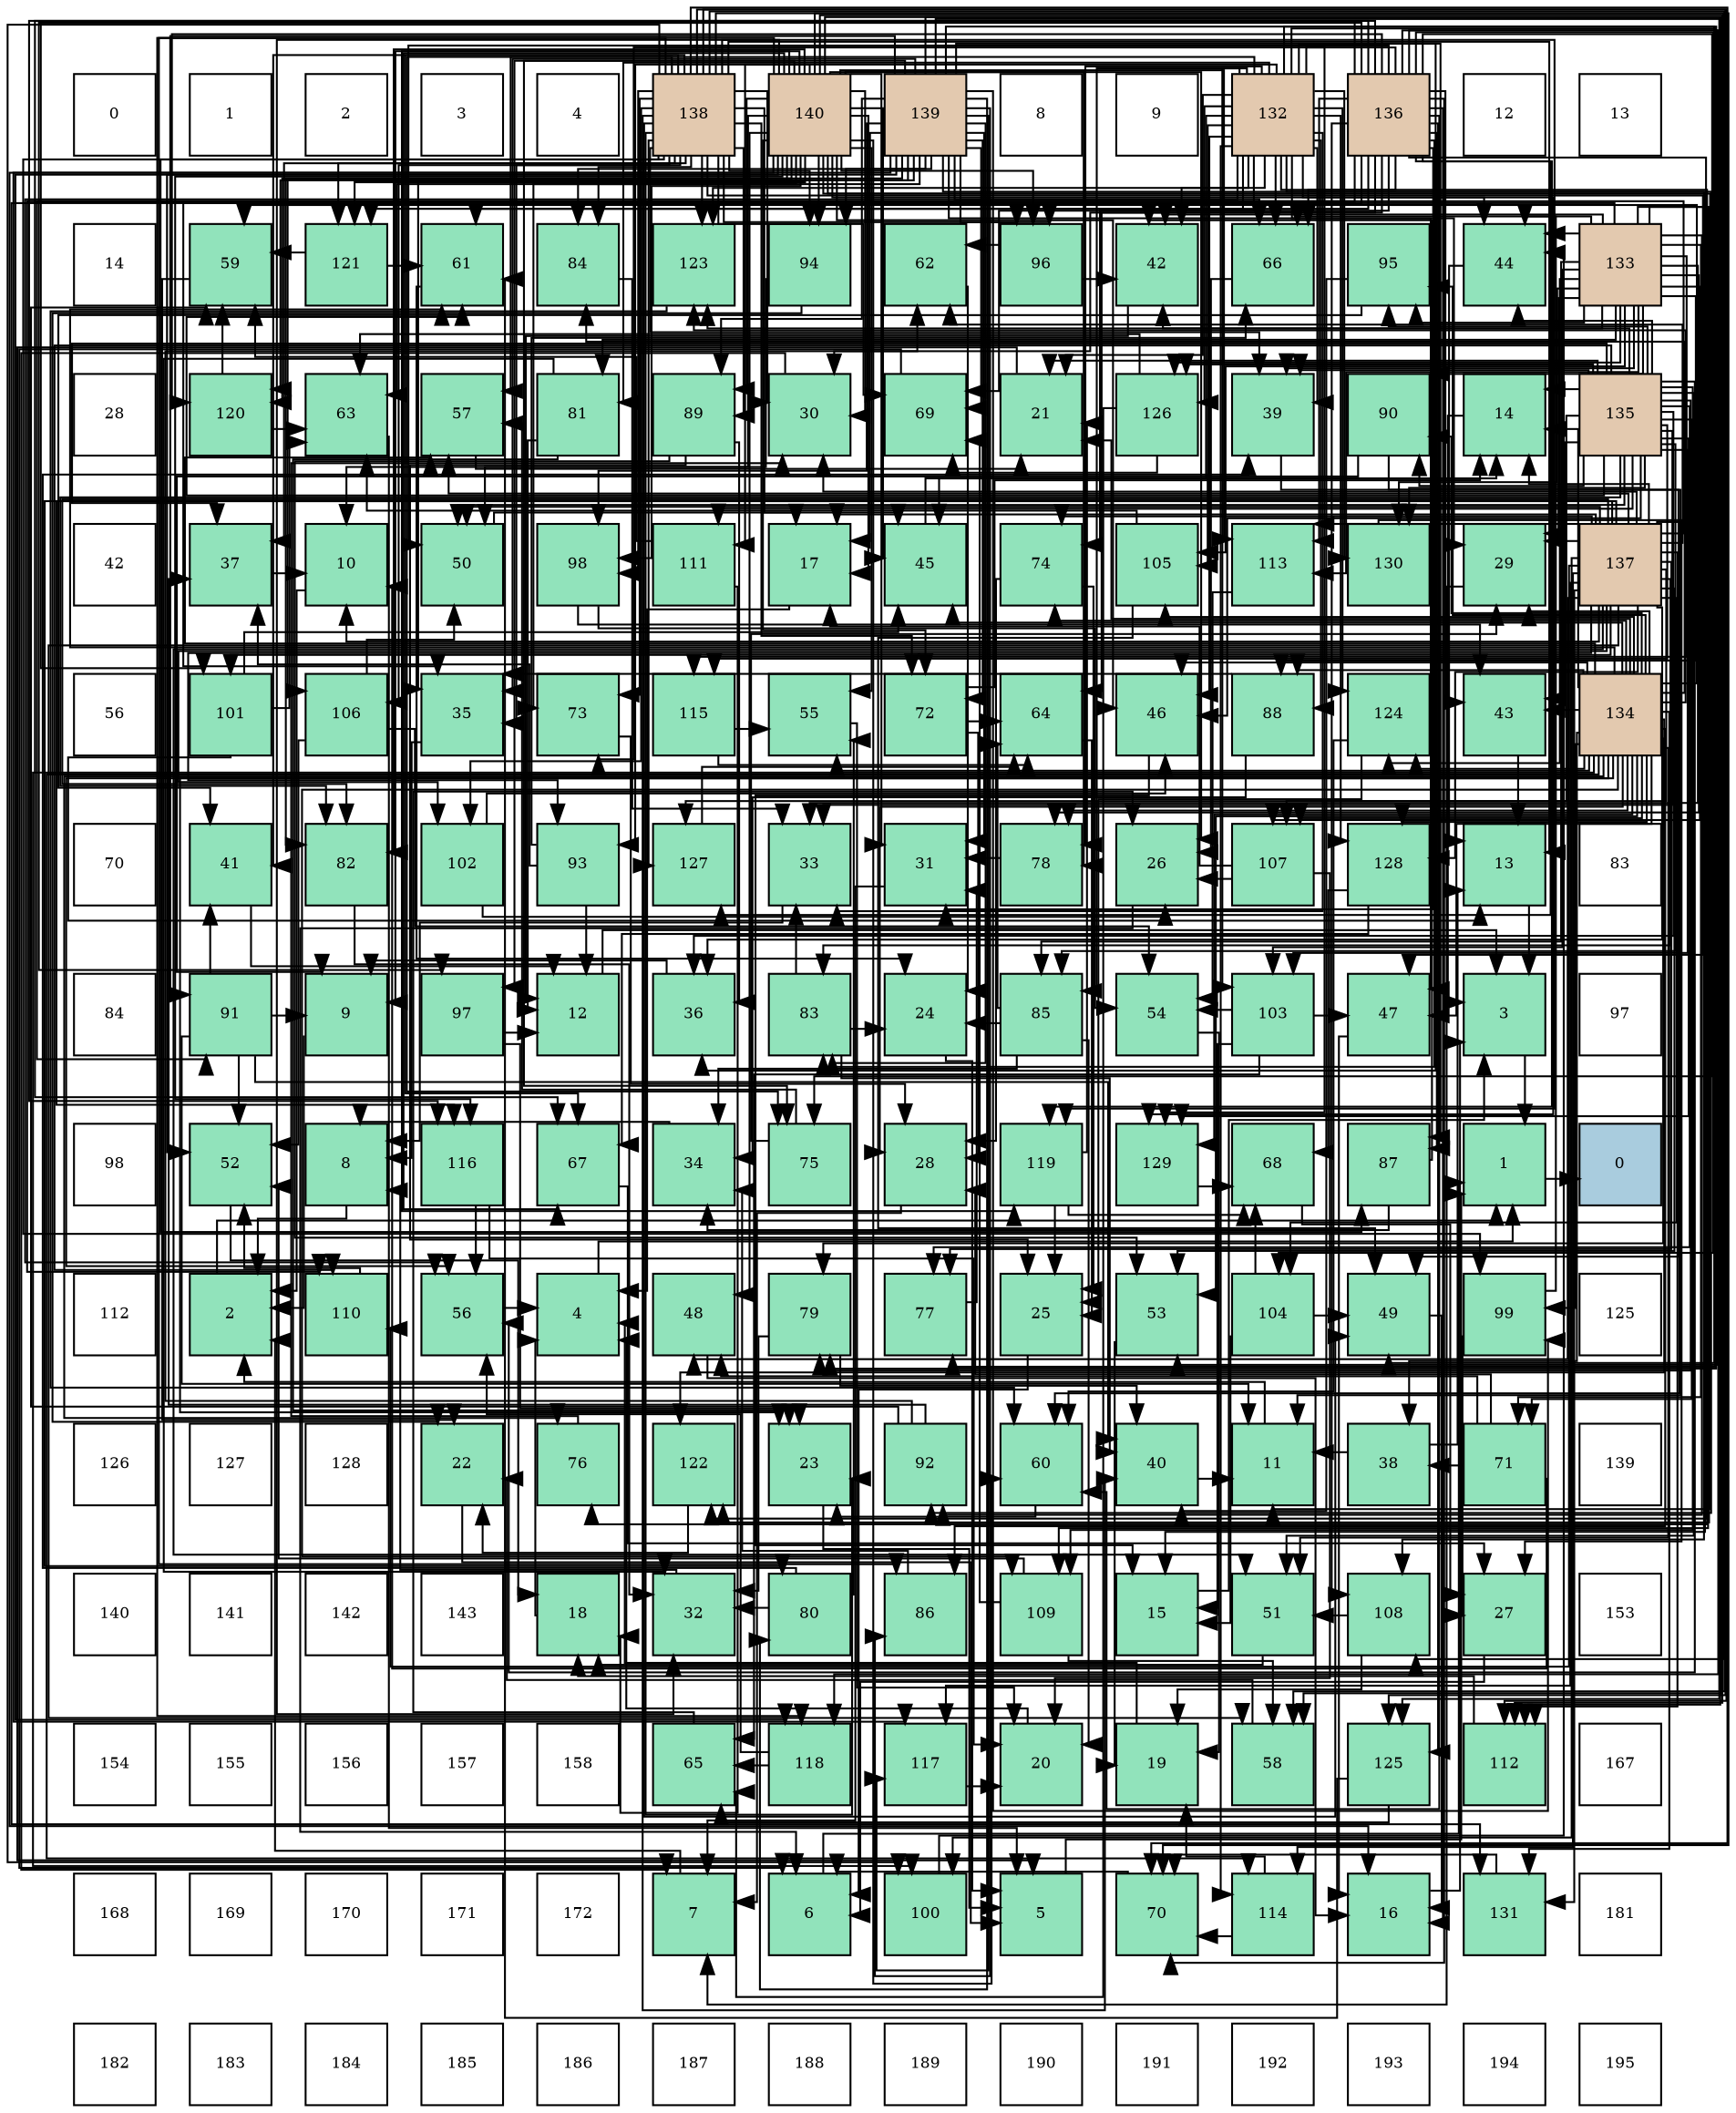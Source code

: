 digraph layout{
 rankdir=TB;
 splines=ortho;
 node [style=filled shape=square fixedsize=true width=0.6];
0[label="0", fontsize=8, fillcolor="#ffffff"];
1[label="1", fontsize=8, fillcolor="#ffffff"];
2[label="2", fontsize=8, fillcolor="#ffffff"];
3[label="3", fontsize=8, fillcolor="#ffffff"];
4[label="4", fontsize=8, fillcolor="#ffffff"];
5[label="138", fontsize=8, fillcolor="#e3c9af"];
6[label="140", fontsize=8, fillcolor="#e3c9af"];
7[label="139", fontsize=8, fillcolor="#e3c9af"];
8[label="8", fontsize=8, fillcolor="#ffffff"];
9[label="9", fontsize=8, fillcolor="#ffffff"];
10[label="132", fontsize=8, fillcolor="#e3c9af"];
11[label="136", fontsize=8, fillcolor="#e3c9af"];
12[label="12", fontsize=8, fillcolor="#ffffff"];
13[label="13", fontsize=8, fillcolor="#ffffff"];
14[label="14", fontsize=8, fillcolor="#ffffff"];
15[label="59", fontsize=8, fillcolor="#91e3bb"];
16[label="121", fontsize=8, fillcolor="#91e3bb"];
17[label="61", fontsize=8, fillcolor="#91e3bb"];
18[label="84", fontsize=8, fillcolor="#91e3bb"];
19[label="123", fontsize=8, fillcolor="#91e3bb"];
20[label="94", fontsize=8, fillcolor="#91e3bb"];
21[label="62", fontsize=8, fillcolor="#91e3bb"];
22[label="96", fontsize=8, fillcolor="#91e3bb"];
23[label="42", fontsize=8, fillcolor="#91e3bb"];
24[label="66", fontsize=8, fillcolor="#91e3bb"];
25[label="95", fontsize=8, fillcolor="#91e3bb"];
26[label="44", fontsize=8, fillcolor="#91e3bb"];
27[label="133", fontsize=8, fillcolor="#e3c9af"];
28[label="28", fontsize=8, fillcolor="#ffffff"];
29[label="120", fontsize=8, fillcolor="#91e3bb"];
30[label="63", fontsize=8, fillcolor="#91e3bb"];
31[label="57", fontsize=8, fillcolor="#91e3bb"];
32[label="81", fontsize=8, fillcolor="#91e3bb"];
33[label="89", fontsize=8, fillcolor="#91e3bb"];
34[label="30", fontsize=8, fillcolor="#91e3bb"];
35[label="69", fontsize=8, fillcolor="#91e3bb"];
36[label="21", fontsize=8, fillcolor="#91e3bb"];
37[label="126", fontsize=8, fillcolor="#91e3bb"];
38[label="39", fontsize=8, fillcolor="#91e3bb"];
39[label="90", fontsize=8, fillcolor="#91e3bb"];
40[label="14", fontsize=8, fillcolor="#91e3bb"];
41[label="135", fontsize=8, fillcolor="#e3c9af"];
42[label="42", fontsize=8, fillcolor="#ffffff"];
43[label="37", fontsize=8, fillcolor="#91e3bb"];
44[label="10", fontsize=8, fillcolor="#91e3bb"];
45[label="50", fontsize=8, fillcolor="#91e3bb"];
46[label="98", fontsize=8, fillcolor="#91e3bb"];
47[label="111", fontsize=8, fillcolor="#91e3bb"];
48[label="17", fontsize=8, fillcolor="#91e3bb"];
49[label="45", fontsize=8, fillcolor="#91e3bb"];
50[label="74", fontsize=8, fillcolor="#91e3bb"];
51[label="105", fontsize=8, fillcolor="#91e3bb"];
52[label="113", fontsize=8, fillcolor="#91e3bb"];
53[label="130", fontsize=8, fillcolor="#91e3bb"];
54[label="29", fontsize=8, fillcolor="#91e3bb"];
55[label="137", fontsize=8, fillcolor="#e3c9af"];
56[label="56", fontsize=8, fillcolor="#ffffff"];
57[label="101", fontsize=8, fillcolor="#91e3bb"];
58[label="106", fontsize=8, fillcolor="#91e3bb"];
59[label="35", fontsize=8, fillcolor="#91e3bb"];
60[label="73", fontsize=8, fillcolor="#91e3bb"];
61[label="115", fontsize=8, fillcolor="#91e3bb"];
62[label="55", fontsize=8, fillcolor="#91e3bb"];
63[label="72", fontsize=8, fillcolor="#91e3bb"];
64[label="64", fontsize=8, fillcolor="#91e3bb"];
65[label="46", fontsize=8, fillcolor="#91e3bb"];
66[label="88", fontsize=8, fillcolor="#91e3bb"];
67[label="124", fontsize=8, fillcolor="#91e3bb"];
68[label="43", fontsize=8, fillcolor="#91e3bb"];
69[label="134", fontsize=8, fillcolor="#e3c9af"];
70[label="70", fontsize=8, fillcolor="#ffffff"];
71[label="41", fontsize=8, fillcolor="#91e3bb"];
72[label="82", fontsize=8, fillcolor="#91e3bb"];
73[label="102", fontsize=8, fillcolor="#91e3bb"];
74[label="93", fontsize=8, fillcolor="#91e3bb"];
75[label="127", fontsize=8, fillcolor="#91e3bb"];
76[label="33", fontsize=8, fillcolor="#91e3bb"];
77[label="31", fontsize=8, fillcolor="#91e3bb"];
78[label="78", fontsize=8, fillcolor="#91e3bb"];
79[label="26", fontsize=8, fillcolor="#91e3bb"];
80[label="107", fontsize=8, fillcolor="#91e3bb"];
81[label="128", fontsize=8, fillcolor="#91e3bb"];
82[label="13", fontsize=8, fillcolor="#91e3bb"];
83[label="83", fontsize=8, fillcolor="#ffffff"];
84[label="84", fontsize=8, fillcolor="#ffffff"];
85[label="91", fontsize=8, fillcolor="#91e3bb"];
86[label="9", fontsize=8, fillcolor="#91e3bb"];
87[label="97", fontsize=8, fillcolor="#91e3bb"];
88[label="12", fontsize=8, fillcolor="#91e3bb"];
89[label="36", fontsize=8, fillcolor="#91e3bb"];
90[label="83", fontsize=8, fillcolor="#91e3bb"];
91[label="24", fontsize=8, fillcolor="#91e3bb"];
92[label="85", fontsize=8, fillcolor="#91e3bb"];
93[label="54", fontsize=8, fillcolor="#91e3bb"];
94[label="103", fontsize=8, fillcolor="#91e3bb"];
95[label="47", fontsize=8, fillcolor="#91e3bb"];
96[label="3", fontsize=8, fillcolor="#91e3bb"];
97[label="97", fontsize=8, fillcolor="#ffffff"];
98[label="98", fontsize=8, fillcolor="#ffffff"];
99[label="52", fontsize=8, fillcolor="#91e3bb"];
100[label="8", fontsize=8, fillcolor="#91e3bb"];
101[label="116", fontsize=8, fillcolor="#91e3bb"];
102[label="67", fontsize=8, fillcolor="#91e3bb"];
103[label="34", fontsize=8, fillcolor="#91e3bb"];
104[label="75", fontsize=8, fillcolor="#91e3bb"];
105[label="28", fontsize=8, fillcolor="#91e3bb"];
106[label="119", fontsize=8, fillcolor="#91e3bb"];
107[label="129", fontsize=8, fillcolor="#91e3bb"];
108[label="68", fontsize=8, fillcolor="#91e3bb"];
109[label="87", fontsize=8, fillcolor="#91e3bb"];
110[label="1", fontsize=8, fillcolor="#91e3bb"];
111[label="0", fontsize=8, fillcolor="#a9ccde"];
112[label="112", fontsize=8, fillcolor="#ffffff"];
113[label="2", fontsize=8, fillcolor="#91e3bb"];
114[label="110", fontsize=8, fillcolor="#91e3bb"];
115[label="56", fontsize=8, fillcolor="#91e3bb"];
116[label="4", fontsize=8, fillcolor="#91e3bb"];
117[label="48", fontsize=8, fillcolor="#91e3bb"];
118[label="79", fontsize=8, fillcolor="#91e3bb"];
119[label="77", fontsize=8, fillcolor="#91e3bb"];
120[label="25", fontsize=8, fillcolor="#91e3bb"];
121[label="53", fontsize=8, fillcolor="#91e3bb"];
122[label="104", fontsize=8, fillcolor="#91e3bb"];
123[label="49", fontsize=8, fillcolor="#91e3bb"];
124[label="99", fontsize=8, fillcolor="#91e3bb"];
125[label="125", fontsize=8, fillcolor="#ffffff"];
126[label="126", fontsize=8, fillcolor="#ffffff"];
127[label="127", fontsize=8, fillcolor="#ffffff"];
128[label="128", fontsize=8, fillcolor="#ffffff"];
129[label="22", fontsize=8, fillcolor="#91e3bb"];
130[label="76", fontsize=8, fillcolor="#91e3bb"];
131[label="122", fontsize=8, fillcolor="#91e3bb"];
132[label="23", fontsize=8, fillcolor="#91e3bb"];
133[label="92", fontsize=8, fillcolor="#91e3bb"];
134[label="60", fontsize=8, fillcolor="#91e3bb"];
135[label="40", fontsize=8, fillcolor="#91e3bb"];
136[label="11", fontsize=8, fillcolor="#91e3bb"];
137[label="38", fontsize=8, fillcolor="#91e3bb"];
138[label="71", fontsize=8, fillcolor="#91e3bb"];
139[label="139", fontsize=8, fillcolor="#ffffff"];
140[label="140", fontsize=8, fillcolor="#ffffff"];
141[label="141", fontsize=8, fillcolor="#ffffff"];
142[label="142", fontsize=8, fillcolor="#ffffff"];
143[label="143", fontsize=8, fillcolor="#ffffff"];
144[label="18", fontsize=8, fillcolor="#91e3bb"];
145[label="32", fontsize=8, fillcolor="#91e3bb"];
146[label="80", fontsize=8, fillcolor="#91e3bb"];
147[label="86", fontsize=8, fillcolor="#91e3bb"];
148[label="109", fontsize=8, fillcolor="#91e3bb"];
149[label="15", fontsize=8, fillcolor="#91e3bb"];
150[label="51", fontsize=8, fillcolor="#91e3bb"];
151[label="108", fontsize=8, fillcolor="#91e3bb"];
152[label="27", fontsize=8, fillcolor="#91e3bb"];
153[label="153", fontsize=8, fillcolor="#ffffff"];
154[label="154", fontsize=8, fillcolor="#ffffff"];
155[label="155", fontsize=8, fillcolor="#ffffff"];
156[label="156", fontsize=8, fillcolor="#ffffff"];
157[label="157", fontsize=8, fillcolor="#ffffff"];
158[label="158", fontsize=8, fillcolor="#ffffff"];
159[label="65", fontsize=8, fillcolor="#91e3bb"];
160[label="118", fontsize=8, fillcolor="#91e3bb"];
161[label="117", fontsize=8, fillcolor="#91e3bb"];
162[label="20", fontsize=8, fillcolor="#91e3bb"];
163[label="19", fontsize=8, fillcolor="#91e3bb"];
164[label="58", fontsize=8, fillcolor="#91e3bb"];
165[label="125", fontsize=8, fillcolor="#91e3bb"];
166[label="112", fontsize=8, fillcolor="#91e3bb"];
167[label="167", fontsize=8, fillcolor="#ffffff"];
168[label="168", fontsize=8, fillcolor="#ffffff"];
169[label="169", fontsize=8, fillcolor="#ffffff"];
170[label="170", fontsize=8, fillcolor="#ffffff"];
171[label="171", fontsize=8, fillcolor="#ffffff"];
172[label="172", fontsize=8, fillcolor="#ffffff"];
173[label="7", fontsize=8, fillcolor="#91e3bb"];
174[label="6", fontsize=8, fillcolor="#91e3bb"];
175[label="100", fontsize=8, fillcolor="#91e3bb"];
176[label="5", fontsize=8, fillcolor="#91e3bb"];
177[label="70", fontsize=8, fillcolor="#91e3bb"];
178[label="114", fontsize=8, fillcolor="#91e3bb"];
179[label="16", fontsize=8, fillcolor="#91e3bb"];
180[label="131", fontsize=8, fillcolor="#91e3bb"];
181[label="181", fontsize=8, fillcolor="#ffffff"];
182[label="182", fontsize=8, fillcolor="#ffffff"];
183[label="183", fontsize=8, fillcolor="#ffffff"];
184[label="184", fontsize=8, fillcolor="#ffffff"];
185[label="185", fontsize=8, fillcolor="#ffffff"];
186[label="186", fontsize=8, fillcolor="#ffffff"];
187[label="187", fontsize=8, fillcolor="#ffffff"];
188[label="188", fontsize=8, fillcolor="#ffffff"];
189[label="189", fontsize=8, fillcolor="#ffffff"];
190[label="190", fontsize=8, fillcolor="#ffffff"];
191[label="191", fontsize=8, fillcolor="#ffffff"];
192[label="192", fontsize=8, fillcolor="#ffffff"];
193[label="193", fontsize=8, fillcolor="#ffffff"];
194[label="194", fontsize=8, fillcolor="#ffffff"];
195[label="195", fontsize=8, fillcolor="#ffffff"];
edge [constraint=false, style=vis];110 -> 111;
113 -> 110;
96 -> 110;
116 -> 110;
176 -> 110;
174 -> 110;
173 -> 113;
100 -> 113;
86 -> 113;
44 -> 113;
136 -> 113;
88 -> 96;
82 -> 96;
40 -> 96;
149 -> 96;
179 -> 96;
48 -> 116;
144 -> 116;
163 -> 116;
162 -> 116;
36 -> 176;
129 -> 176;
132 -> 176;
91 -> 176;
120 -> 174;
79 -> 174;
152 -> 174;
105 -> 173;
54 -> 173;
34 -> 173;
77 -> 173;
145 -> 100;
76 -> 100;
103 -> 100;
59 -> 100;
89 -> 86;
43 -> 44;
137 -> 136;
137 -> 82;
38 -> 136;
135 -> 136;
71 -> 88;
23 -> 88;
68 -> 82;
26 -> 82;
49 -> 40;
65 -> 149;
95 -> 179;
117 -> 179;
123 -> 179;
45 -> 48;
150 -> 144;
99 -> 144;
121 -> 163;
93 -> 163;
62 -> 162;
115 -> 116;
31 -> 36;
164 -> 129;
15 -> 129;
134 -> 132;
17 -> 91;
21 -> 91;
30 -> 176;
64 -> 120;
159 -> 79;
24 -> 79;
102 -> 152;
108 -> 152;
35 -> 174;
177 -> 174;
138 -> 44;
138 -> 105;
138 -> 137;
138 -> 117;
63 -> 40;
63 -> 105;
63 -> 64;
60 -> 105;
50 -> 120;
50 -> 105;
104 -> 54;
104 -> 31;
130 -> 34;
119 -> 77;
78 -> 77;
118 -> 145;
118 -> 135;
146 -> 145;
146 -> 38;
146 -> 62;
32 -> 88;
32 -> 132;
32 -> 145;
72 -> 145;
90 -> 91;
90 -> 76;
90 -> 135;
18 -> 76;
92 -> 162;
92 -> 91;
92 -> 103;
92 -> 64;
147 -> 103;
109 -> 103;
109 -> 23;
66 -> 103;
66 -> 59;
33 -> 120;
33 -> 89;
33 -> 121;
39 -> 86;
39 -> 123;
85 -> 86;
85 -> 136;
85 -> 135;
85 -> 71;
85 -> 99;
133 -> 43;
133 -> 15;
133 -> 21;
74 -> 88;
74 -> 43;
74 -> 24;
20 -> 44;
20 -> 129;
25 -> 135;
25 -> 71;
22 -> 23;
22 -> 21;
87 -> 88;
87 -> 132;
46 -> 68;
46 -> 93;
124 -> 152;
124 -> 26;
175 -> 26;
57 -> 82;
57 -> 49;
57 -> 30;
73 -> 79;
73 -> 65;
94 -> 149;
94 -> 95;
94 -> 93;
94 -> 159;
122 -> 149;
122 -> 123;
122 -> 108;
51 -> 123;
51 -> 30;
58 -> 45;
58 -> 99;
58 -> 93;
80 -> 48;
80 -> 162;
80 -> 79;
151 -> 163;
151 -> 150;
148 -> 99;
148 -> 164;
148 -> 35;
114 -> 99;
47 -> 144;
47 -> 15;
166 -> 144;
52 -> 93;
178 -> 163;
178 -> 177;
61 -> 62;
61 -> 64;
101 -> 162;
101 -> 115;
161 -> 162;
160 -> 115;
160 -> 159;
106 -> 36;
106 -> 120;
106 -> 108;
29 -> 15;
29 -> 30;
16 -> 15;
16 -> 17;
131 -> 129;
19 -> 134;
67 -> 120;
67 -> 134;
165 -> 17;
165 -> 159;
37 -> 30;
37 -> 159;
37 -> 35;
75 -> 64;
81 -> 102;
81 -> 108;
107 -> 108;
53 -> 152;
180 -> 177;
10 -> 36;
10 -> 54;
10 -> 76;
10 -> 89;
10 -> 38;
10 -> 23;
10 -> 26;
10 -> 49;
10 -> 65;
10 -> 115;
10 -> 31;
10 -> 17;
10 -> 24;
10 -> 50;
10 -> 130;
10 -> 119;
10 -> 78;
10 -> 118;
10 -> 32;
10 -> 92;
10 -> 66;
10 -> 133;
10 -> 94;
10 -> 51;
10 -> 47;
10 -> 178;
10 -> 19;
10 -> 67;
10 -> 37;
10 -> 81;
10 -> 107;
10 -> 53;
27 -> 54;
27 -> 76;
27 -> 38;
27 -> 23;
27 -> 26;
27 -> 24;
27 -> 138;
27 -> 78;
27 -> 32;
27 -> 92;
27 -> 66;
27 -> 39;
27 -> 133;
27 -> 25;
27 -> 94;
27 -> 51;
27 -> 80;
27 -> 148;
27 -> 52;
27 -> 61;
27 -> 131;
27 -> 19;
27 -> 67;
27 -> 37;
27 -> 53;
27 -> 180;
69 -> 40;
69 -> 36;
69 -> 132;
69 -> 105;
69 -> 54;
69 -> 137;
69 -> 68;
69 -> 49;
69 -> 65;
69 -> 95;
69 -> 150;
69 -> 121;
69 -> 62;
69 -> 115;
69 -> 31;
69 -> 15;
69 -> 17;
69 -> 50;
69 -> 130;
69 -> 78;
69 -> 118;
69 -> 18;
69 -> 147;
69 -> 66;
69 -> 39;
69 -> 25;
69 -> 124;
69 -> 175;
69 -> 51;
69 -> 80;
69 -> 148;
69 -> 178;
69 -> 131;
69 -> 19;
69 -> 67;
69 -> 81;
69 -> 107;
69 -> 180;
41 -> 40;
41 -> 36;
41 -> 76;
41 -> 89;
41 -> 43;
41 -> 38;
41 -> 23;
41 -> 68;
41 -> 26;
41 -> 65;
41 -> 45;
41 -> 150;
41 -> 115;
41 -> 17;
41 -> 138;
41 -> 119;
41 -> 118;
41 -> 72;
41 -> 92;
41 -> 39;
41 -> 25;
41 -> 94;
41 -> 80;
41 -> 148;
41 -> 114;
41 -> 47;
41 -> 61;
41 -> 37;
41 -> 107;
41 -> 53;
11 -> 179;
11 -> 34;
11 -> 77;
11 -> 59;
11 -> 68;
11 -> 45;
11 -> 121;
11 -> 134;
11 -> 64;
11 -> 24;
11 -> 102;
11 -> 35;
11 -> 177;
11 -> 60;
11 -> 104;
11 -> 90;
11 -> 109;
11 -> 87;
11 -> 57;
11 -> 122;
11 -> 151;
11 -> 114;
11 -> 52;
11 -> 101;
11 -> 160;
11 -> 106;
11 -> 29;
11 -> 16;
11 -> 131;
11 -> 165;
11 -> 75;
55 -> 44;
55 -> 40;
55 -> 48;
55 -> 54;
55 -> 34;
55 -> 89;
55 -> 117;
55 -> 45;
55 -> 150;
55 -> 121;
55 -> 31;
55 -> 164;
55 -> 134;
55 -> 21;
55 -> 50;
55 -> 119;
55 -> 146;
55 -> 72;
55 -> 90;
55 -> 85;
55 -> 74;
55 -> 175;
55 -> 57;
55 -> 73;
55 -> 122;
55 -> 114;
55 -> 166;
55 -> 52;
55 -> 178;
55 -> 101;
55 -> 161;
55 -> 75;
55 -> 81;
55 -> 180;
5 -> 82;
5 -> 132;
5 -> 34;
5 -> 59;
5 -> 43;
5 -> 38;
5 -> 135;
5 -> 71;
5 -> 49;
5 -> 95;
5 -> 123;
5 -> 164;
5 -> 102;
5 -> 35;
5 -> 177;
5 -> 63;
5 -> 60;
5 -> 104;
5 -> 18;
5 -> 109;
5 -> 33;
5 -> 20;
5 -> 22;
5 -> 46;
5 -> 124;
5 -> 175;
5 -> 73;
5 -> 58;
5 -> 151;
5 -> 166;
5 -> 160;
5 -> 106;
5 -> 16;
5 -> 19;
5 -> 165;
5 -> 75;
7 -> 179;
7 -> 48;
7 -> 77;
7 -> 59;
7 -> 95;
7 -> 123;
7 -> 30;
7 -> 24;
7 -> 35;
7 -> 63;
7 -> 146;
7 -> 72;
7 -> 90;
7 -> 18;
7 -> 147;
7 -> 109;
7 -> 33;
7 -> 85;
7 -> 20;
7 -> 22;
7 -> 87;
7 -> 46;
7 -> 124;
7 -> 58;
7 -> 151;
7 -> 166;
7 -> 161;
7 -> 160;
7 -> 29;
7 -> 165;
6 -> 86;
6 -> 136;
6 -> 149;
6 -> 48;
6 -> 79;
6 -> 34;
6 -> 77;
6 -> 145;
6 -> 59;
6 -> 49;
6 -> 65;
6 -> 117;
6 -> 45;
6 -> 99;
6 -> 62;
6 -> 164;
6 -> 134;
6 -> 102;
6 -> 177;
6 -> 63;
6 -> 60;
6 -> 104;
6 -> 78;
6 -> 72;
6 -> 147;
6 -> 33;
6 -> 74;
6 -> 20;
6 -> 22;
6 -> 46;
6 -> 166;
6 -> 52;
6 -> 101;
6 -> 161;
6 -> 106;
6 -> 29;
6 -> 16;
6 -> 107;
edge [constraint=true, style=invis];
0 -> 14 -> 28 -> 42 -> 56 -> 70 -> 84 -> 98 -> 112 -> 126 -> 140 -> 154 -> 168 -> 182;
1 -> 15 -> 29 -> 43 -> 57 -> 71 -> 85 -> 99 -> 113 -> 127 -> 141 -> 155 -> 169 -> 183;
2 -> 16 -> 30 -> 44 -> 58 -> 72 -> 86 -> 100 -> 114 -> 128 -> 142 -> 156 -> 170 -> 184;
3 -> 17 -> 31 -> 45 -> 59 -> 73 -> 87 -> 101 -> 115 -> 129 -> 143 -> 157 -> 171 -> 185;
4 -> 18 -> 32 -> 46 -> 60 -> 74 -> 88 -> 102 -> 116 -> 130 -> 144 -> 158 -> 172 -> 186;
5 -> 19 -> 33 -> 47 -> 61 -> 75 -> 89 -> 103 -> 117 -> 131 -> 145 -> 159 -> 173 -> 187;
6 -> 20 -> 34 -> 48 -> 62 -> 76 -> 90 -> 104 -> 118 -> 132 -> 146 -> 160 -> 174 -> 188;
7 -> 21 -> 35 -> 49 -> 63 -> 77 -> 91 -> 105 -> 119 -> 133 -> 147 -> 161 -> 175 -> 189;
8 -> 22 -> 36 -> 50 -> 64 -> 78 -> 92 -> 106 -> 120 -> 134 -> 148 -> 162 -> 176 -> 190;
9 -> 23 -> 37 -> 51 -> 65 -> 79 -> 93 -> 107 -> 121 -> 135 -> 149 -> 163 -> 177 -> 191;
10 -> 24 -> 38 -> 52 -> 66 -> 80 -> 94 -> 108 -> 122 -> 136 -> 150 -> 164 -> 178 -> 192;
11 -> 25 -> 39 -> 53 -> 67 -> 81 -> 95 -> 109 -> 123 -> 137 -> 151 -> 165 -> 179 -> 193;
12 -> 26 -> 40 -> 54 -> 68 -> 82 -> 96 -> 110 -> 124 -> 138 -> 152 -> 166 -> 180 -> 194;
13 -> 27 -> 41 -> 55 -> 69 -> 83 -> 97 -> 111 -> 125 -> 139 -> 153 -> 167 -> 181 -> 195;
rank = same {0 -> 1 -> 2 -> 3 -> 4 -> 5 -> 6 -> 7 -> 8 -> 9 -> 10 -> 11 -> 12 -> 13};
rank = same {14 -> 15 -> 16 -> 17 -> 18 -> 19 -> 20 -> 21 -> 22 -> 23 -> 24 -> 25 -> 26 -> 27};
rank = same {28 -> 29 -> 30 -> 31 -> 32 -> 33 -> 34 -> 35 -> 36 -> 37 -> 38 -> 39 -> 40 -> 41};
rank = same {42 -> 43 -> 44 -> 45 -> 46 -> 47 -> 48 -> 49 -> 50 -> 51 -> 52 -> 53 -> 54 -> 55};
rank = same {56 -> 57 -> 58 -> 59 -> 60 -> 61 -> 62 -> 63 -> 64 -> 65 -> 66 -> 67 -> 68 -> 69};
rank = same {70 -> 71 -> 72 -> 73 -> 74 -> 75 -> 76 -> 77 -> 78 -> 79 -> 80 -> 81 -> 82 -> 83};
rank = same {84 -> 85 -> 86 -> 87 -> 88 -> 89 -> 90 -> 91 -> 92 -> 93 -> 94 -> 95 -> 96 -> 97};
rank = same {98 -> 99 -> 100 -> 101 -> 102 -> 103 -> 104 -> 105 -> 106 -> 107 -> 108 -> 109 -> 110 -> 111};
rank = same {112 -> 113 -> 114 -> 115 -> 116 -> 117 -> 118 -> 119 -> 120 -> 121 -> 122 -> 123 -> 124 -> 125};
rank = same {126 -> 127 -> 128 -> 129 -> 130 -> 131 -> 132 -> 133 -> 134 -> 135 -> 136 -> 137 -> 138 -> 139};
rank = same {140 -> 141 -> 142 -> 143 -> 144 -> 145 -> 146 -> 147 -> 148 -> 149 -> 150 -> 151 -> 152 -> 153};
rank = same {154 -> 155 -> 156 -> 157 -> 158 -> 159 -> 160 -> 161 -> 162 -> 163 -> 164 -> 165 -> 166 -> 167};
rank = same {168 -> 169 -> 170 -> 171 -> 172 -> 173 -> 174 -> 175 -> 176 -> 177 -> 178 -> 179 -> 180 -> 181};
rank = same {182 -> 183 -> 184 -> 185 -> 186 -> 187 -> 188 -> 189 -> 190 -> 191 -> 192 -> 193 -> 194 -> 195};
}